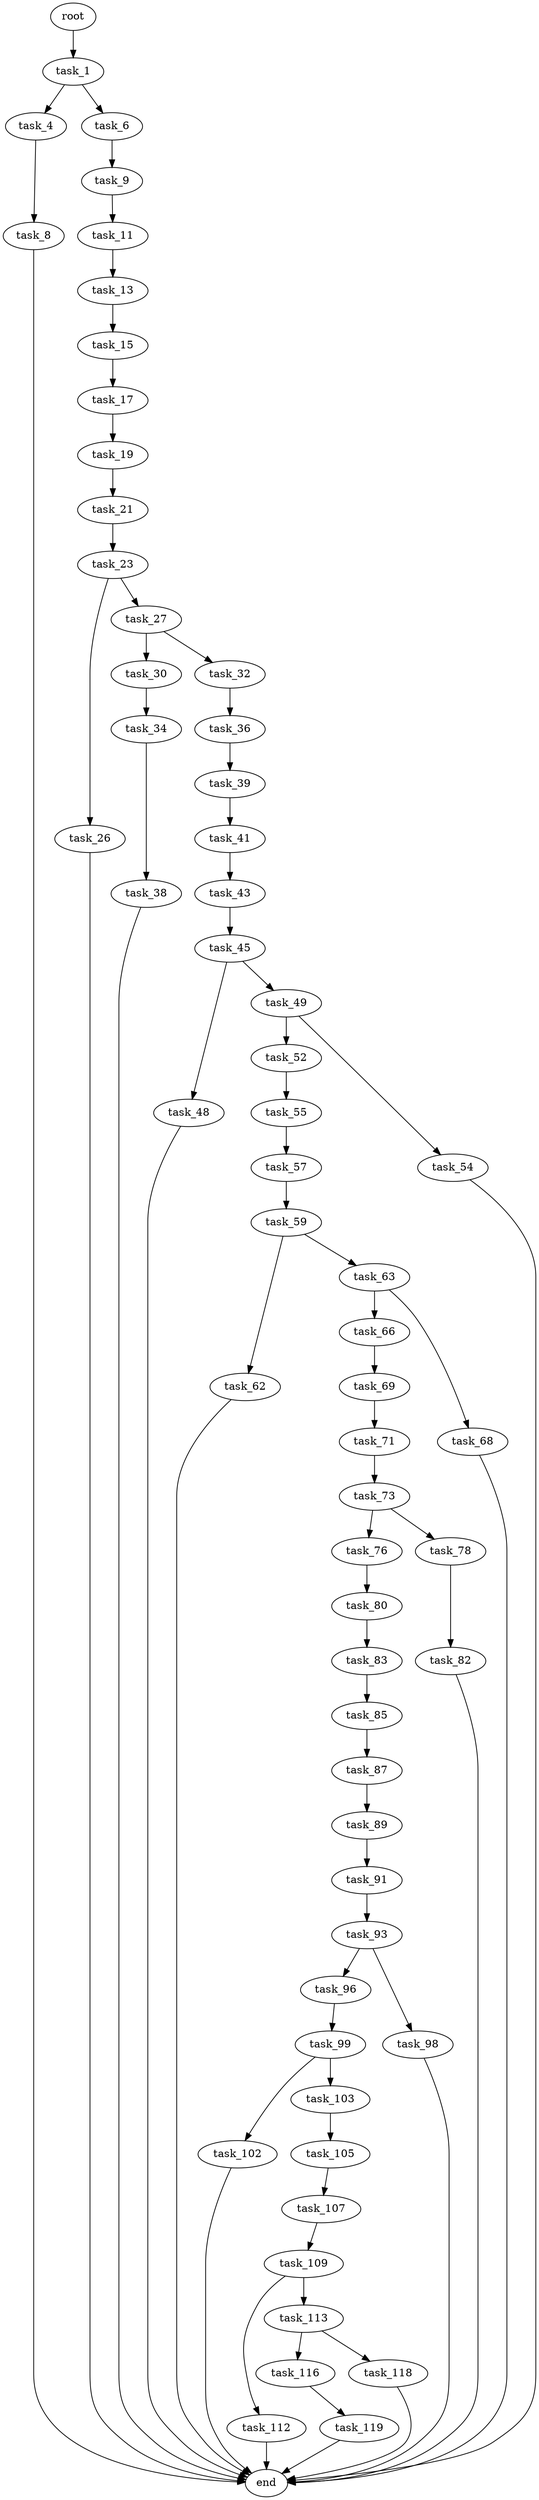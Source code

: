 digraph G {
  root [size="0.000000"];
  task_1 [size="1948896602.000000"];
  task_4 [size="447129916343.000000"];
  task_6 [size="5661895910.000000"];
  task_8 [size="27698708132.000000"];
  task_9 [size="530476934408.000000"];
  end [size="0.000000"];
  task_11 [size="1899713978.000000"];
  task_13 [size="49655293824.000000"];
  task_15 [size="239705653532.000000"];
  task_17 [size="46603181072.000000"];
  task_19 [size="355529170789.000000"];
  task_21 [size="7187869484.000000"];
  task_23 [size="7787817714.000000"];
  task_26 [size="32215104768.000000"];
  task_27 [size="193676785284.000000"];
  task_30 [size="8589934592.000000"];
  task_32 [size="262878760700.000000"];
  task_34 [size="37897770669.000000"];
  task_36 [size="246450333999.000000"];
  task_38 [size="54789954949.000000"];
  task_39 [size="549755813888.000000"];
  task_41 [size="1347650085125.000000"];
  task_43 [size="7116581923.000000"];
  task_45 [size="7257811681.000000"];
  task_48 [size="50155502891.000000"];
  task_49 [size="71823956599.000000"];
  task_52 [size="2658014766.000000"];
  task_54 [size="782757789696.000000"];
  task_55 [size="40366043957.000000"];
  task_57 [size="543811051594.000000"];
  task_59 [size="150321592252.000000"];
  task_62 [size="24824225128.000000"];
  task_63 [size="722958126.000000"];
  task_66 [size="27752305886.000000"];
  task_68 [size="373833351950.000000"];
  task_69 [size="4501470440.000000"];
  task_71 [size="629086003104.000000"];
  task_73 [size="231928233984.000000"];
  task_76 [size="20585973846.000000"];
  task_78 [size="283467239852.000000"];
  task_80 [size="297570138656.000000"];
  task_82 [size="368293445632.000000"];
  task_83 [size="288072888844.000000"];
  task_85 [size="515438886612.000000"];
  task_87 [size="8589934592.000000"];
  task_89 [size="128589323796.000000"];
  task_91 [size="659428141.000000"];
  task_93 [size="368293445632.000000"];
  task_96 [size="296729394541.000000"];
  task_98 [size="20065037403.000000"];
  task_99 [size="20475717124.000000"];
  task_102 [size="789805763377.000000"];
  task_103 [size="8589934592.000000"];
  task_105 [size="231928233984.000000"];
  task_107 [size="68719476736.000000"];
  task_109 [size="68719476736.000000"];
  task_112 [size="368293445632.000000"];
  task_113 [size="368293445632.000000"];
  task_116 [size="1612598392.000000"];
  task_118 [size="28129831776.000000"];
  task_119 [size="30342946414.000000"];

  root -> task_1 [size="1.000000"];
  task_1 -> task_4 [size="209715200.000000"];
  task_1 -> task_6 [size="209715200.000000"];
  task_4 -> task_8 [size="411041792.000000"];
  task_6 -> task_9 [size="679477248.000000"];
  task_8 -> end [size="1.000000"];
  task_9 -> task_11 [size="838860800.000000"];
  task_11 -> task_13 [size="75497472.000000"];
  task_13 -> task_15 [size="134217728.000000"];
  task_15 -> task_17 [size="209715200.000000"];
  task_17 -> task_19 [size="33554432.000000"];
  task_19 -> task_21 [size="679477248.000000"];
  task_21 -> task_23 [size="134217728.000000"];
  task_23 -> task_26 [size="134217728.000000"];
  task_23 -> task_27 [size="134217728.000000"];
  task_26 -> end [size="1.000000"];
  task_27 -> task_30 [size="134217728.000000"];
  task_27 -> task_32 [size="134217728.000000"];
  task_30 -> task_34 [size="33554432.000000"];
  task_32 -> task_36 [size="838860800.000000"];
  task_34 -> task_38 [size="838860800.000000"];
  task_36 -> task_39 [size="411041792.000000"];
  task_38 -> end [size="1.000000"];
  task_39 -> task_41 [size="536870912.000000"];
  task_41 -> task_43 [size="838860800.000000"];
  task_43 -> task_45 [size="209715200.000000"];
  task_45 -> task_48 [size="134217728.000000"];
  task_45 -> task_49 [size="134217728.000000"];
  task_48 -> end [size="1.000000"];
  task_49 -> task_52 [size="75497472.000000"];
  task_49 -> task_54 [size="75497472.000000"];
  task_52 -> task_55 [size="134217728.000000"];
  task_54 -> end [size="1.000000"];
  task_55 -> task_57 [size="679477248.000000"];
  task_57 -> task_59 [size="679477248.000000"];
  task_59 -> task_62 [size="536870912.000000"];
  task_59 -> task_63 [size="536870912.000000"];
  task_62 -> end [size="1.000000"];
  task_63 -> task_66 [size="33554432.000000"];
  task_63 -> task_68 [size="33554432.000000"];
  task_66 -> task_69 [size="536870912.000000"];
  task_68 -> end [size="1.000000"];
  task_69 -> task_71 [size="134217728.000000"];
  task_71 -> task_73 [size="679477248.000000"];
  task_73 -> task_76 [size="301989888.000000"];
  task_73 -> task_78 [size="301989888.000000"];
  task_76 -> task_80 [size="536870912.000000"];
  task_78 -> task_82 [size="301989888.000000"];
  task_80 -> task_83 [size="411041792.000000"];
  task_82 -> end [size="1.000000"];
  task_83 -> task_85 [size="536870912.000000"];
  task_85 -> task_87 [size="536870912.000000"];
  task_87 -> task_89 [size="33554432.000000"];
  task_89 -> task_91 [size="134217728.000000"];
  task_91 -> task_93 [size="33554432.000000"];
  task_93 -> task_96 [size="411041792.000000"];
  task_93 -> task_98 [size="411041792.000000"];
  task_96 -> task_99 [size="301989888.000000"];
  task_98 -> end [size="1.000000"];
  task_99 -> task_102 [size="411041792.000000"];
  task_99 -> task_103 [size="411041792.000000"];
  task_102 -> end [size="1.000000"];
  task_103 -> task_105 [size="33554432.000000"];
  task_105 -> task_107 [size="301989888.000000"];
  task_107 -> task_109 [size="134217728.000000"];
  task_109 -> task_112 [size="134217728.000000"];
  task_109 -> task_113 [size="134217728.000000"];
  task_112 -> end [size="1.000000"];
  task_113 -> task_116 [size="411041792.000000"];
  task_113 -> task_118 [size="411041792.000000"];
  task_116 -> task_119 [size="33554432.000000"];
  task_118 -> end [size="1.000000"];
  task_119 -> end [size="1.000000"];
}
